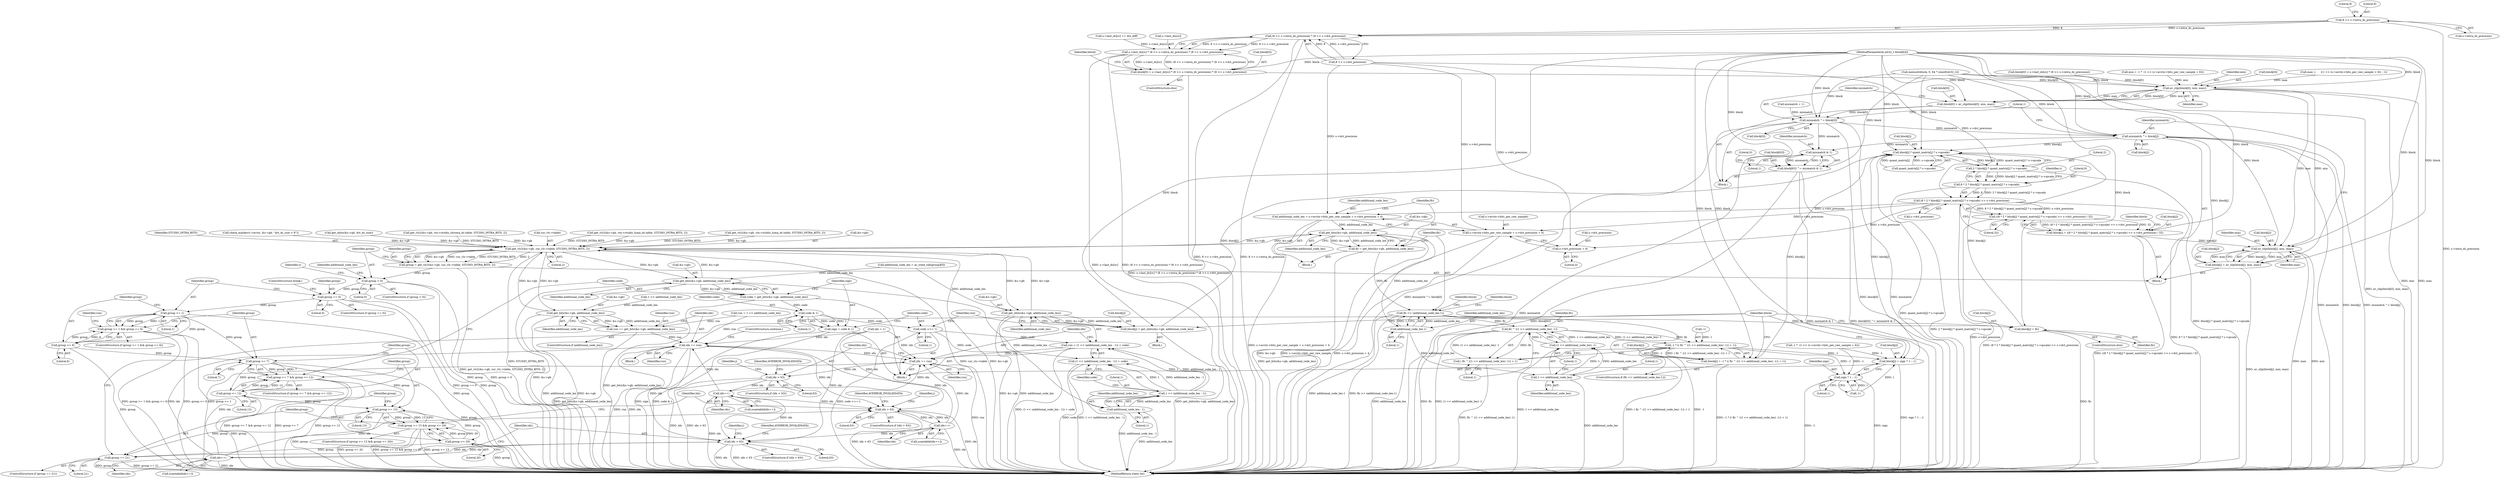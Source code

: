 digraph "0_FFmpeg_d227ed5d598340e719eff7156b1aa0a4469e9a6a@pointer" {
"1000359" [label="(Call,8 >> s->intra_dc_precision)"];
"1000358" [label="(Call,(8 >> s->intra_dc_precision) * (8 >> s->dct_precision))"];
"1000352" [label="(Call,s->last_dc[cc] * (8 >> s->intra_dc_precision) * (8 >> s->dct_precision))"];
"1000348" [label="(Call,block[0] = s->last_dc[cc] * (8 >> s->intra_dc_precision) * (8 >> s->dct_precision))"];
"1000373" [label="(Call,av_clip(block[0], min, max))"];
"1000369" [label="(Call,block[0] = av_clip(block[0], min, max))"];
"1000379" [label="(Call,mismatch ^= block[0])"];
"1000659" [label="(Call,mismatch ^= block[j])"];
"1000634" [label="(Call,block[j] * quant_matrix[j] * s->qscale)"];
"1000632" [label="(Call,2 * block[j] * quant_matrix[j] * s->qscale)"];
"1000630" [label="(Call,8 * 2 * block[j] * quant_matrix[j] * s->qscale)"];
"1000629" [label="(Call,(8 * 2 * block[j] * quant_matrix[j] * s->qscale) >> s->dct_precision)"];
"1000575" [label="(Call,additional_code_len = s->avctx->bits_per_raw_sample + s->dct_precision + 4)"];
"1000590" [label="(Call,get_bits(&s->gb, additional_code_len))"];
"1000389" [label="(Call,get_vlc2(&s->gb, cur_vlc->table, STUDIO_INTRA_BITS, 2))"];
"1000387" [label="(Call,group = get_vlc2(&s->gb, cur_vlc->table, STUDIO_INTRA_BITS, 2))"];
"1000400" [label="(Call,group < 0)"];
"1000432" [label="(Call,group == 0)"];
"1000440" [label="(Call,group >= 1)"];
"1000439" [label="(Call,group >= 1 && group <= 6)"];
"1000443" [label="(Call,group <= 6)"];
"1000469" [label="(Call,group >= 7)"];
"1000468" [label="(Call,group >= 7 && group <= 12)"];
"1000472" [label="(Call,group <= 12)"];
"1000528" [label="(Call,group >= 13)"];
"1000527" [label="(Call,group >= 13 && group <= 20)"];
"1000531" [label="(Call,group <= 20)"];
"1000559" [label="(Call,group == 21)"];
"1000456" [label="(Call,get_bits(&s->gb, additional_code_len))"];
"1000454" [label="(Call,run += get_bits(&s->gb, additional_code_len))"];
"1000462" [label="(Call,idx += run)"];
"1000501" [label="(Call,idx += run)"];
"1000505" [label="(Call,idx > 63)"];
"1000514" [label="(Call,idx++)"];
"1000536" [label="(Call,idx > 63)"];
"1000545" [label="(Call,idx++)"];
"1000564" [label="(Call,idx > 63)"];
"1000573" [label="(Call,idx++)"];
"1000478" [label="(Call,get_bits(&s->gb, additional_code_len))"];
"1000476" [label="(Call,code = get_bits(&s->gb, additional_code_len))"];
"1000486" [label="(Call,code & 1)"];
"1000484" [label="(Call,sign = code & 1)"];
"1000489" [label="(Call,code >>= 1)"];
"1000492" [label="(Call,run = (1 << (additional_code_len - 1)) + code)"];
"1000494" [label="(Call,(1 << (additional_code_len - 1)) + code)"];
"1000497" [label="(Call,additional_code_len - 1)"];
"1000495" [label="(Call,1 << (additional_code_len - 1))"];
"1000551" [label="(Call,get_xbits(&s->gb, additional_code_len))"];
"1000547" [label="(Call,block[j] = get_xbits(&s->gb, additional_code_len))"];
"1000588" [label="(Call,flc = get_bits(&s->gb, additional_code_len))"];
"1000597" [label="(Call,flc >> (additional_code_len-1))"];
"1000610" [label="(Call,flc ^ ((1 << additional_code_len) -1))"];
"1000606" [label="(Call,-1 * (( flc ^ ((1 << additional_code_len) -1)) + 1))"];
"1000516" [label="(Call,block[j] = sign ? 1 : -1)"];
"1000520" [label="(Call,sign ? 1 : -1)"];
"1000602" [label="(Call,block[j] = -1 * (( flc ^ ((1 << additional_code_len) -1)) + 1))"];
"1000609" [label="(Call,( flc ^ ((1 << additional_code_len) -1)) + 1)"];
"1000619" [label="(Call,block[j] = flc)"];
"1000599" [label="(Call,additional_code_len-1)"];
"1000613" [label="(Call,1 << additional_code_len)"];
"1000612" [label="(Call,(1 << additional_code_len) -1)"];
"1000577" [label="(Call,s->avctx->bits_per_raw_sample + s->dct_precision + 4)"];
"1000583" [label="(Call,s->dct_precision + 4)"];
"1000628" [label="(Call,((8 * 2 * block[j] * quant_matrix[j] * s->qscale) >> s->dct_precision) / 32)"];
"1000624" [label="(Call,block[j] = ((8 * 2 * block[j] * quant_matrix[j] * s->qscale) >> s->dct_precision) / 32)"];
"1000653" [label="(Call,av_clip(block[j], min, max))"];
"1000649" [label="(Call,block[j] = av_clip(block[j], min, max))"];
"1000668" [label="(Call,mismatch & 1)"];
"1000664" [label="(Call,block[63] ^= mismatch & 1)"];
"1000576" [label="(Identifier,additional_code_len)"];
"1000465" [label="(ControlStructure,continue;)"];
"1000400" [label="(Call,group < 0)"];
"1000629" [label="(Call,(8 * 2 * block[j] * quant_matrix[j] * s->qscale) >> s->dct_precision)"];
"1000438" [label="(ControlStructure,if (group >= 1 && group <= 6))"];
"1000385" [label="(Literal,1)"];
"1000660" [label="(Identifier,mismatch)"];
"1000388" [label="(Identifier,group)"];
"1000359" [label="(Call,8 >> s->intra_dc_precision)"];
"1000491" [label="(Literal,1)"];
"1000443" [label="(Call,group <= 6)"];
"1000668" [label="(Call,mismatch & 1)"];
"1000523" [label="(Call,-1)"];
"1000645" [label="(Call,s->dct_precision)"];
"1000651" [label="(Identifier,block)"];
"1000573" [label="(Call,idx++)"];
"1000507" [label="(Literal,63)"];
"1000597" [label="(Call,flc >> (additional_code_len-1))"];
"1000600" [label="(Identifier,additional_code_len)"];
"1000463" [label="(Identifier,idx)"];
"1000536" [label="(Call,idx > 63)"];
"1000623" [label="(Identifier,flc)"];
"1000492" [label="(Call,run = (1 << (additional_code_len - 1)) + code)"];
"1000406" [label="(Identifier,s)"];
"1000399" [label="(ControlStructure,if (group < 0))"];
"1000386" [label="(Block,)"];
"1000484" [label="(Call,sign = code & 1)"];
"1000552" [label="(Call,&s->gb)"];
"1000503" [label="(Identifier,run)"];
"1000630" [label="(Call,8 * 2 * block[j] * quant_matrix[j] * s->qscale)"];
"1000187" [label="(Call,mismatch = 1)"];
"1000604" [label="(Identifier,block)"];
"1000369" [label="(Call,block[0] = av_clip(block[0], min, max))"];
"1000442" [label="(Literal,1)"];
"1000547" [label="(Call,block[j] = get_xbits(&s->gb, additional_code_len))"];
"1000609" [label="(Call,( flc ^ ((1 << additional_code_len) -1)) + 1)"];
"1000615" [label="(Identifier,additional_code_len)"];
"1000364" [label="(Call,8 >> s->dct_precision)"];
"1000472" [label="(Call,group <= 12)"];
"1000498" [label="(Identifier,additional_code_len)"];
"1000548" [label="(Call,block[j])"];
"1000432" [label="(Call,group == 0)"];
"1000332" [label="(Call,block[0] = s->last_dc[cc] * (8 >> s->intra_dc_precision))"];
"1000473" [label="(Identifier,group)"];
"1000371" [label="(Identifier,block)"];
"1000497" [label="(Call,additional_code_len - 1)"];
"1000624" [label="(Call,block[j] = ((8 * 2 * block[j] * quant_matrix[j] * s->qscale) >> s->dct_precision) / 32)"];
"1000456" [label="(Call,get_bits(&s->gb, additional_code_len))"];
"1000297" [label="(Call,get_xbits(&s->gb, dct_dc_size))"];
"1000109" [label="(MethodParameterIn,int32_t block[64])"];
"1000434" [label="(Literal,0)"];
"1000612" [label="(Call,(1 << additional_code_len) -1)"];
"1000470" [label="(Identifier,group)"];
"1000664" [label="(Call,block[63] ^= mismatch & 1)"];
"1000506" [label="(Identifier,idx)"];
"1000486" [label="(Call,code & 1)"];
"1000628" [label="(Call,((8 * 2 * block[j] * quant_matrix[j] * s->qscale) >> s->dct_precision) / 32)"];
"1000560" [label="(Identifier,group)"];
"1000570" [label="(Identifier,j)"];
"1000361" [label="(Call,s->intra_dc_precision)"];
"1000520" [label="(Call,sign ? 1 : -1)"];
"1000596" [label="(ControlStructure,if (flc >> (additional_code_len-1)))"];
"1000526" [label="(ControlStructure,if (group >= 13 && group <= 20))"];
"1000496" [label="(Literal,1)"];
"1000649" [label="(Call,block[j] = av_clip(block[j], min, max))"];
"1000564" [label="(Call,idx > 63)"];
"1000669" [label="(Identifier,mismatch)"];
"1000517" [label="(Call,block[j])"];
"1000542" [label="(Identifier,j)"];
"1000568" [label="(Identifier,AVERROR_INVALIDDATA)"];
"1000565" [label="(Identifier,idx)"];
"1000632" [label="(Call,2 * block[j] * quant_matrix[j] * s->qscale)"];
"1000625" [label="(Call,block[j])"];
"1000381" [label="(Call,block[0])"];
"1000433" [label="(Identifier,group)"];
"1000159" [label="(Call,min = -1 *  (1 << (s->avctx->bits_per_raw_sample + 6)))"];
"1000439" [label="(Call,group >= 1 && group <= 6)"];
"1000537" [label="(Identifier,idx)"];
"1000595" [label="(Identifier,additional_code_len)"];
"1000505" [label="(Call,idx > 63)"];
"1000485" [label="(Identifier,sign)"];
"1000659" [label="(Call,mismatch ^= block[j])"];
"1000588" [label="(Call,flc = get_bits(&s->gb, additional_code_len))"];
"1000500" [label="(Identifier,code)"];
"1000577" [label="(Call,s->avctx->bits_per_raw_sample + s->dct_precision + 4)"];
"1000571" [label="(Call,scantable[idx++])"];
"1000672" [label="(Literal,0)"];
"1000387" [label="(Call,group = get_vlc2(&s->gb, cur_vlc->table, STUDIO_INTRA_BITS, 2))"];
"1000352" [label="(Call,s->last_dc[cc] * (8 >> s->intra_dc_precision) * (8 >> s->dct_precision))"];
"1000446" [label="(Block,)"];
"1000530" [label="(Literal,13)"];
"1000635" [label="(Call,block[j])"];
"1000412" [label="(Call,additional_code_len = ac_state_tab[group][0])"];
"1000511" [label="(Identifier,j)"];
"1000543" [label="(Call,scantable[idx++])"];
"1000561" [label="(Literal,21)"];
"1000448" [label="(Identifier,run)"];
"1000474" [label="(Literal,12)"];
"1000634" [label="(Call,block[j] * quant_matrix[j] * s->qscale)"];
"1000444" [label="(Identifier,group)"];
"1000540" [label="(Identifier,AVERROR_INVALIDDATA)"];
"1000379" [label="(Call,mismatch ^= block[0])"];
"1000493" [label="(Identifier,run)"];
"1000190" [label="(Call,memset(block, 0, 64 * sizeof(int32_t)))"];
"1000161" [label="(Call,-1 *  (1 << (s->avctx->bits_per_raw_sample + 6)))"];
"1000532" [label="(Identifier,group)"];
"1000452" [label="(ControlStructure,if (additional_code_len))"];
"1000440" [label="(Call,group >= 1)"];
"1000613" [label="(Call,1 << additional_code_len)"];
"1000254" [label="(Call,get_vlc2(&s->gb, ctx->studio_chroma_dc.table, STUDIO_INTRA_BITS, 2))"];
"1000455" [label="(Identifier,run)"];
"1000488" [label="(Literal,1)"];
"1000461" [label="(Identifier,additional_code_len)"];
"1000535" [label="(ControlStructure,if (idx > 63))"];
"1000476" [label="(Call,code = get_bits(&s->gb, additional_code_len))"];
"1000499" [label="(Literal,1)"];
"1000626" [label="(Identifier,block)"];
"1000558" [label="(ControlStructure,if (group == 21))"];
"1000583" [label="(Call,s->dct_precision + 4)"];
"1000380" [label="(Identifier,mismatch)"];
"1000638" [label="(Call,quant_matrix[j] * s->qscale)"];
"1000447" [label="(Call,run = 1 << additional_code_len)"];
"1000534" [label="(Block,)"];
"1000521" [label="(Identifier,sign)"];
"1000377" [label="(Identifier,min)"];
"1000441" [label="(Identifier,group)"];
"1000489" [label="(Call,code >>= 1)"];
"1000606" [label="(Call,-1 * (( flc ^ ((1 << additional_code_len) -1)) + 1))"];
"1000531" [label="(Call,group <= 20)"];
"1000475" [label="(Block,)"];
"1000126" [label="(Call,idx = 1)"];
"1000620" [label="(Call,block[j])"];
"1000587" [label="(Literal,4)"];
"1000374" [label="(Call,block[0])"];
"1000468" [label="(Call,group >= 7 && group <= 12)"];
"1000478" [label="(Call,get_bits(&s->gb, additional_code_len))"];
"1000431" [label="(ControlStructure,if (group == 0))"];
"1000614" [label="(Literal,1)"];
"1000658" [label="(Identifier,max)"];
"1000546" [label="(Identifier,idx)"];
"1000619" [label="(Call,block[j] = flc)"];
"1000650" [label="(Call,block[j])"];
"1000490" [label="(Identifier,code)"];
"1000516" [label="(Call,block[j] = sign ? 1 : -1)"];
"1000494" [label="(Call,(1 << (additional_code_len - 1)) + code)"];
"1000483" [label="(Identifier,additional_code_len)"];
"1000522" [label="(Literal,1)"];
"1000654" [label="(Call,block[j])"];
"1000502" [label="(Identifier,idx)"];
"1000607" [label="(Call,-1)"];
"1000349" [label="(Call,block[0])"];
"1000479" [label="(Call,&s->gb)"];
"1000538" [label="(Literal,63)"];
"1000661" [label="(Call,block[j])"];
"1000445" [label="(Literal,6)"];
"1000545" [label="(Call,idx++)"];
"1000365" [label="(Literal,8)"];
"1000633" [label="(Literal,2)"];
"1000574" [label="(Identifier,idx)"];
"1000401" [label="(Identifier,group)"];
"1000467" [label="(ControlStructure,if (group >= 7 && group <= 12))"];
"1000495" [label="(Call,1 << (additional_code_len - 1))"];
"1000617" [label="(Literal,1)"];
"1000665" [label="(Call,block[63])"];
"1000394" [label="(Call,cur_vlc->table)"];
"1000562" [label="(Block,)"];
"1000602" [label="(Call,block[j] = -1 * (( flc ^ ((1 << additional_code_len) -1)) + 1))"];
"1000471" [label="(Literal,7)"];
"1000449" [label="(Call,1 << additional_code_len)"];
"1000563" [label="(ControlStructure,if (idx > 63))"];
"1000591" [label="(Call,&s->gb)"];
"1000590" [label="(Call,get_bits(&s->gb, additional_code_len))"];
"1000512" [label="(Call,scantable[idx++])"];
"1000207" [label="(Call,get_vlc2(&s->gb, ctx->studio_luma_dc.table, STUDIO_INTRA_BITS, 2))"];
"1000347" [label="(ControlStructure,else)"];
"1000603" [label="(Call,block[j])"];
"1000529" [label="(Identifier,group)"];
"1000464" [label="(Identifier,run)"];
"1000610" [label="(Call,flc ^ ((1 << additional_code_len) -1))"];
"1000646" [label="(Identifier,s)"];
"1000378" [label="(Identifier,max)"];
"1000653" [label="(Call,av_clip(block[j], min, max))"];
"1000575" [label="(Call,additional_code_len = s->avctx->bits_per_raw_sample + s->dct_precision + 4)"];
"1000599" [label="(Call,additional_code_len-1)"];
"1000239" [label="(Call,get_vlc2(&s->gb, ctx->studio_luma_dc.table, STUDIO_INTRA_BITS, 2))"];
"1000477" [label="(Identifier,code)"];
"1000348" [label="(Call,block[0] = s->last_dc[cc] * (8 >> s->intra_dc_precision) * (8 >> s->dct_precision))"];
"1000321" [label="(Call,s->last_dc[cc] += dct_diff)"];
"1000598" [label="(Identifier,flc)"];
"1000589" [label="(Identifier,flc)"];
"1000670" [label="(Literal,1)"];
"1000584" [label="(Call,s->dct_precision)"];
"1000436" [label="(ControlStructure,break;)"];
"1000469" [label="(Call,group >= 7)"];
"1000454" [label="(Call,run += get_bits(&s->gb, additional_code_len))"];
"1000389" [label="(Call,get_vlc2(&s->gb, cur_vlc->table, STUDIO_INTRA_BITS, 2))"];
"1000509" [label="(Identifier,AVERROR_INVALIDDATA)"];
"1000390" [label="(Call,&s->gb)"];
"1000648" [label="(Literal,32)"];
"1000174" [label="(Call,max =      ((1 << (s->avctx->bits_per_raw_sample + 6)) - 1))"];
"1000514" [label="(Call,idx++)"];
"1000578" [label="(Call,s->avctx->bits_per_raw_sample)"];
"1000618" [label="(ControlStructure,else)"];
"1000397" [label="(Identifier,STUDIO_INTRA_BITS)"];
"1000457" [label="(Call,&s->gb)"];
"1000601" [label="(Literal,1)"];
"1000402" [label="(Literal,0)"];
"1000559" [label="(Call,group == 21)"];
"1000501" [label="(Call,idx += run)"];
"1000566" [label="(Literal,63)"];
"1000487" [label="(Identifier,code)"];
"1000621" [label="(Identifier,block)"];
"1000515" [label="(Identifier,idx)"];
"1000370" [label="(Call,block[0])"];
"1000611" [label="(Identifier,flc)"];
"1000413" [label="(Identifier,additional_code_len)"];
"1000528" [label="(Call,group >= 13)"];
"1000358" [label="(Call,(8 >> s->intra_dc_precision) * (8 >> s->dct_precision))"];
"1000111" [label="(Block,)"];
"1000616" [label="(Literal,1)"];
"1000373" [label="(Call,av_clip(block[0], min, max))"];
"1000551" [label="(Call,get_xbits(&s->gb, additional_code_len))"];
"1000556" [label="(Identifier,additional_code_len)"];
"1000631" [label="(Literal,8)"];
"1000504" [label="(ControlStructure,if (idx > 63))"];
"1000398" [label="(Literal,2)"];
"1000360" [label="(Literal,8)"];
"1000673" [label="(MethodReturn,static int)"];
"1000353" [label="(Call,s->last_dc[cc])"];
"1000462" [label="(Call,idx += run)"];
"1000657" [label="(Identifier,min)"];
"1000527" [label="(Call,group >= 13 && group <= 20)"];
"1000310" [label="(Call,check_marker(s->avctx, &s->gb, \"dct_dc_size > 8\"))"];
"1000533" [label="(Literal,20)"];
"1000359" -> "1000358"  [label="AST: "];
"1000359" -> "1000361"  [label="CFG: "];
"1000360" -> "1000359"  [label="AST: "];
"1000361" -> "1000359"  [label="AST: "];
"1000365" -> "1000359"  [label="CFG: "];
"1000359" -> "1000673"  [label="DDG: s->intra_dc_precision"];
"1000359" -> "1000358"  [label="DDG: 8"];
"1000359" -> "1000358"  [label="DDG: s->intra_dc_precision"];
"1000358" -> "1000352"  [label="AST: "];
"1000358" -> "1000364"  [label="CFG: "];
"1000364" -> "1000358"  [label="AST: "];
"1000352" -> "1000358"  [label="CFG: "];
"1000358" -> "1000673"  [label="DDG: 8 >> s->dct_precision"];
"1000358" -> "1000673"  [label="DDG: 8 >> s->intra_dc_precision"];
"1000358" -> "1000352"  [label="DDG: 8 >> s->intra_dc_precision"];
"1000358" -> "1000352"  [label="DDG: 8 >> s->dct_precision"];
"1000364" -> "1000358"  [label="DDG: 8"];
"1000364" -> "1000358"  [label="DDG: s->dct_precision"];
"1000352" -> "1000348"  [label="AST: "];
"1000353" -> "1000352"  [label="AST: "];
"1000348" -> "1000352"  [label="CFG: "];
"1000352" -> "1000673"  [label="DDG: s->last_dc[cc]"];
"1000352" -> "1000673"  [label="DDG: (8 >> s->intra_dc_precision) * (8 >> s->dct_precision)"];
"1000352" -> "1000348"  [label="DDG: s->last_dc[cc]"];
"1000352" -> "1000348"  [label="DDG: (8 >> s->intra_dc_precision) * (8 >> s->dct_precision)"];
"1000321" -> "1000352"  [label="DDG: s->last_dc[cc]"];
"1000348" -> "1000347"  [label="AST: "];
"1000349" -> "1000348"  [label="AST: "];
"1000371" -> "1000348"  [label="CFG: "];
"1000348" -> "1000673"  [label="DDG: s->last_dc[cc] * (8 >> s->intra_dc_precision) * (8 >> s->dct_precision)"];
"1000109" -> "1000348"  [label="DDG: block"];
"1000348" -> "1000373"  [label="DDG: block[0]"];
"1000373" -> "1000369"  [label="AST: "];
"1000373" -> "1000378"  [label="CFG: "];
"1000374" -> "1000373"  [label="AST: "];
"1000377" -> "1000373"  [label="AST: "];
"1000378" -> "1000373"  [label="AST: "];
"1000369" -> "1000373"  [label="CFG: "];
"1000373" -> "1000673"  [label="DDG: min"];
"1000373" -> "1000673"  [label="DDG: max"];
"1000373" -> "1000369"  [label="DDG: block[0]"];
"1000373" -> "1000369"  [label="DDG: min"];
"1000373" -> "1000369"  [label="DDG: max"];
"1000332" -> "1000373"  [label="DDG: block[0]"];
"1000190" -> "1000373"  [label="DDG: block"];
"1000109" -> "1000373"  [label="DDG: block"];
"1000159" -> "1000373"  [label="DDG: min"];
"1000174" -> "1000373"  [label="DDG: max"];
"1000373" -> "1000653"  [label="DDG: min"];
"1000373" -> "1000653"  [label="DDG: max"];
"1000369" -> "1000111"  [label="AST: "];
"1000370" -> "1000369"  [label="AST: "];
"1000380" -> "1000369"  [label="CFG: "];
"1000369" -> "1000673"  [label="DDG: av_clip(block[0], min, max)"];
"1000109" -> "1000369"  [label="DDG: block"];
"1000369" -> "1000379"  [label="DDG: block[0]"];
"1000379" -> "1000111"  [label="AST: "];
"1000379" -> "1000381"  [label="CFG: "];
"1000380" -> "1000379"  [label="AST: "];
"1000381" -> "1000379"  [label="AST: "];
"1000385" -> "1000379"  [label="CFG: "];
"1000379" -> "1000673"  [label="DDG: mismatch"];
"1000379" -> "1000673"  [label="DDG: mismatch ^= block[0]"];
"1000379" -> "1000673"  [label="DDG: block[0]"];
"1000187" -> "1000379"  [label="DDG: mismatch"];
"1000190" -> "1000379"  [label="DDG: block"];
"1000109" -> "1000379"  [label="DDG: block"];
"1000379" -> "1000659"  [label="DDG: mismatch"];
"1000379" -> "1000668"  [label="DDG: mismatch"];
"1000659" -> "1000386"  [label="AST: "];
"1000659" -> "1000661"  [label="CFG: "];
"1000660" -> "1000659"  [label="AST: "];
"1000661" -> "1000659"  [label="AST: "];
"1000385" -> "1000659"  [label="CFG: "];
"1000659" -> "1000673"  [label="DDG: mismatch"];
"1000659" -> "1000673"  [label="DDG: block[j]"];
"1000659" -> "1000673"  [label="DDG: mismatch ^= block[j]"];
"1000659" -> "1000634"  [label="DDG: block[j]"];
"1000649" -> "1000659"  [label="DDG: block[j]"];
"1000190" -> "1000659"  [label="DDG: block"];
"1000109" -> "1000659"  [label="DDG: block"];
"1000659" -> "1000668"  [label="DDG: mismatch"];
"1000634" -> "1000632"  [label="AST: "];
"1000634" -> "1000638"  [label="CFG: "];
"1000635" -> "1000634"  [label="AST: "];
"1000638" -> "1000634"  [label="AST: "];
"1000632" -> "1000634"  [label="CFG: "];
"1000634" -> "1000673"  [label="DDG: quant_matrix[j] * s->qscale"];
"1000634" -> "1000632"  [label="DDG: block[j]"];
"1000634" -> "1000632"  [label="DDG: quant_matrix[j] * s->qscale"];
"1000547" -> "1000634"  [label="DDG: block[j]"];
"1000190" -> "1000634"  [label="DDG: block"];
"1000602" -> "1000634"  [label="DDG: block[j]"];
"1000516" -> "1000634"  [label="DDG: block[j]"];
"1000619" -> "1000634"  [label="DDG: block[j]"];
"1000109" -> "1000634"  [label="DDG: block"];
"1000638" -> "1000634"  [label="DDG: quant_matrix[j]"];
"1000638" -> "1000634"  [label="DDG: s->qscale"];
"1000632" -> "1000630"  [label="AST: "];
"1000633" -> "1000632"  [label="AST: "];
"1000630" -> "1000632"  [label="CFG: "];
"1000632" -> "1000673"  [label="DDG: block[j] * quant_matrix[j] * s->qscale"];
"1000632" -> "1000630"  [label="DDG: 2"];
"1000632" -> "1000630"  [label="DDG: block[j] * quant_matrix[j] * s->qscale"];
"1000630" -> "1000629"  [label="AST: "];
"1000631" -> "1000630"  [label="AST: "];
"1000646" -> "1000630"  [label="CFG: "];
"1000630" -> "1000673"  [label="DDG: 2 * block[j] * quant_matrix[j] * s->qscale"];
"1000630" -> "1000629"  [label="DDG: 8"];
"1000630" -> "1000629"  [label="DDG: 2 * block[j] * quant_matrix[j] * s->qscale"];
"1000629" -> "1000628"  [label="AST: "];
"1000629" -> "1000645"  [label="CFG: "];
"1000645" -> "1000629"  [label="AST: "];
"1000648" -> "1000629"  [label="CFG: "];
"1000629" -> "1000673"  [label="DDG: 8 * 2 * block[j] * quant_matrix[j] * s->qscale"];
"1000629" -> "1000673"  [label="DDG: s->dct_precision"];
"1000629" -> "1000575"  [label="DDG: s->dct_precision"];
"1000629" -> "1000577"  [label="DDG: s->dct_precision"];
"1000629" -> "1000583"  [label="DDG: s->dct_precision"];
"1000629" -> "1000628"  [label="DDG: 8 * 2 * block[j] * quant_matrix[j] * s->qscale"];
"1000629" -> "1000628"  [label="DDG: s->dct_precision"];
"1000364" -> "1000629"  [label="DDG: s->dct_precision"];
"1000575" -> "1000562"  [label="AST: "];
"1000575" -> "1000577"  [label="CFG: "];
"1000576" -> "1000575"  [label="AST: "];
"1000577" -> "1000575"  [label="AST: "];
"1000589" -> "1000575"  [label="CFG: "];
"1000575" -> "1000673"  [label="DDG: s->avctx->bits_per_raw_sample + s->dct_precision + 4"];
"1000364" -> "1000575"  [label="DDG: s->dct_precision"];
"1000575" -> "1000590"  [label="DDG: additional_code_len"];
"1000590" -> "1000588"  [label="AST: "];
"1000590" -> "1000595"  [label="CFG: "];
"1000591" -> "1000590"  [label="AST: "];
"1000595" -> "1000590"  [label="AST: "];
"1000588" -> "1000590"  [label="CFG: "];
"1000590" -> "1000673"  [label="DDG: &s->gb"];
"1000590" -> "1000389"  [label="DDG: &s->gb"];
"1000590" -> "1000588"  [label="DDG: &s->gb"];
"1000590" -> "1000588"  [label="DDG: additional_code_len"];
"1000389" -> "1000590"  [label="DDG: &s->gb"];
"1000590" -> "1000599"  [label="DDG: additional_code_len"];
"1000389" -> "1000387"  [label="AST: "];
"1000389" -> "1000398"  [label="CFG: "];
"1000390" -> "1000389"  [label="AST: "];
"1000394" -> "1000389"  [label="AST: "];
"1000397" -> "1000389"  [label="AST: "];
"1000398" -> "1000389"  [label="AST: "];
"1000387" -> "1000389"  [label="CFG: "];
"1000389" -> "1000673"  [label="DDG: STUDIO_INTRA_BITS"];
"1000389" -> "1000673"  [label="DDG: cur_vlc->table"];
"1000389" -> "1000673"  [label="DDG: &s->gb"];
"1000389" -> "1000387"  [label="DDG: &s->gb"];
"1000389" -> "1000387"  [label="DDG: cur_vlc->table"];
"1000389" -> "1000387"  [label="DDG: STUDIO_INTRA_BITS"];
"1000389" -> "1000387"  [label="DDG: 2"];
"1000297" -> "1000389"  [label="DDG: &s->gb"];
"1000456" -> "1000389"  [label="DDG: &s->gb"];
"1000254" -> "1000389"  [label="DDG: &s->gb"];
"1000254" -> "1000389"  [label="DDG: STUDIO_INTRA_BITS"];
"1000239" -> "1000389"  [label="DDG: &s->gb"];
"1000239" -> "1000389"  [label="DDG: STUDIO_INTRA_BITS"];
"1000478" -> "1000389"  [label="DDG: &s->gb"];
"1000207" -> "1000389"  [label="DDG: &s->gb"];
"1000207" -> "1000389"  [label="DDG: STUDIO_INTRA_BITS"];
"1000310" -> "1000389"  [label="DDG: &s->gb"];
"1000551" -> "1000389"  [label="DDG: &s->gb"];
"1000389" -> "1000456"  [label="DDG: &s->gb"];
"1000389" -> "1000478"  [label="DDG: &s->gb"];
"1000389" -> "1000551"  [label="DDG: &s->gb"];
"1000387" -> "1000386"  [label="AST: "];
"1000388" -> "1000387"  [label="AST: "];
"1000401" -> "1000387"  [label="CFG: "];
"1000387" -> "1000673"  [label="DDG: get_vlc2(&s->gb, cur_vlc->table, STUDIO_INTRA_BITS, 2)"];
"1000387" -> "1000400"  [label="DDG: group"];
"1000400" -> "1000399"  [label="AST: "];
"1000400" -> "1000402"  [label="CFG: "];
"1000401" -> "1000400"  [label="AST: "];
"1000402" -> "1000400"  [label="AST: "];
"1000406" -> "1000400"  [label="CFG: "];
"1000413" -> "1000400"  [label="CFG: "];
"1000400" -> "1000673"  [label="DDG: group"];
"1000400" -> "1000673"  [label="DDG: group < 0"];
"1000400" -> "1000432"  [label="DDG: group"];
"1000432" -> "1000431"  [label="AST: "];
"1000432" -> "1000434"  [label="CFG: "];
"1000433" -> "1000432"  [label="AST: "];
"1000434" -> "1000432"  [label="AST: "];
"1000436" -> "1000432"  [label="CFG: "];
"1000441" -> "1000432"  [label="CFG: "];
"1000432" -> "1000673"  [label="DDG: group == 0"];
"1000432" -> "1000673"  [label="DDG: group"];
"1000432" -> "1000440"  [label="DDG: group"];
"1000440" -> "1000439"  [label="AST: "];
"1000440" -> "1000442"  [label="CFG: "];
"1000441" -> "1000440"  [label="AST: "];
"1000442" -> "1000440"  [label="AST: "];
"1000444" -> "1000440"  [label="CFG: "];
"1000439" -> "1000440"  [label="CFG: "];
"1000440" -> "1000673"  [label="DDG: group"];
"1000440" -> "1000439"  [label="DDG: group"];
"1000440" -> "1000439"  [label="DDG: 1"];
"1000440" -> "1000443"  [label="DDG: group"];
"1000440" -> "1000469"  [label="DDG: group"];
"1000439" -> "1000438"  [label="AST: "];
"1000439" -> "1000443"  [label="CFG: "];
"1000443" -> "1000439"  [label="AST: "];
"1000448" -> "1000439"  [label="CFG: "];
"1000470" -> "1000439"  [label="CFG: "];
"1000439" -> "1000673"  [label="DDG: group <= 6"];
"1000439" -> "1000673"  [label="DDG: group >= 1"];
"1000439" -> "1000673"  [label="DDG: group >= 1 && group <= 6"];
"1000443" -> "1000439"  [label="DDG: group"];
"1000443" -> "1000439"  [label="DDG: 6"];
"1000443" -> "1000445"  [label="CFG: "];
"1000444" -> "1000443"  [label="AST: "];
"1000445" -> "1000443"  [label="AST: "];
"1000443" -> "1000673"  [label="DDG: group"];
"1000443" -> "1000469"  [label="DDG: group"];
"1000469" -> "1000468"  [label="AST: "];
"1000469" -> "1000471"  [label="CFG: "];
"1000470" -> "1000469"  [label="AST: "];
"1000471" -> "1000469"  [label="AST: "];
"1000473" -> "1000469"  [label="CFG: "];
"1000468" -> "1000469"  [label="CFG: "];
"1000469" -> "1000673"  [label="DDG: group"];
"1000469" -> "1000468"  [label="DDG: group"];
"1000469" -> "1000468"  [label="DDG: 7"];
"1000469" -> "1000472"  [label="DDG: group"];
"1000469" -> "1000528"  [label="DDG: group"];
"1000468" -> "1000467"  [label="AST: "];
"1000468" -> "1000472"  [label="CFG: "];
"1000472" -> "1000468"  [label="AST: "];
"1000477" -> "1000468"  [label="CFG: "];
"1000529" -> "1000468"  [label="CFG: "];
"1000468" -> "1000673"  [label="DDG: group <= 12"];
"1000468" -> "1000673"  [label="DDG: group >= 7 && group <= 12"];
"1000468" -> "1000673"  [label="DDG: group >= 7"];
"1000472" -> "1000468"  [label="DDG: group"];
"1000472" -> "1000468"  [label="DDG: 12"];
"1000472" -> "1000474"  [label="CFG: "];
"1000473" -> "1000472"  [label="AST: "];
"1000474" -> "1000472"  [label="AST: "];
"1000472" -> "1000673"  [label="DDG: group"];
"1000472" -> "1000528"  [label="DDG: group"];
"1000528" -> "1000527"  [label="AST: "];
"1000528" -> "1000530"  [label="CFG: "];
"1000529" -> "1000528"  [label="AST: "];
"1000530" -> "1000528"  [label="AST: "];
"1000532" -> "1000528"  [label="CFG: "];
"1000527" -> "1000528"  [label="CFG: "];
"1000528" -> "1000673"  [label="DDG: group"];
"1000528" -> "1000527"  [label="DDG: group"];
"1000528" -> "1000527"  [label="DDG: 13"];
"1000528" -> "1000531"  [label="DDG: group"];
"1000528" -> "1000559"  [label="DDG: group"];
"1000527" -> "1000526"  [label="AST: "];
"1000527" -> "1000531"  [label="CFG: "];
"1000531" -> "1000527"  [label="AST: "];
"1000537" -> "1000527"  [label="CFG: "];
"1000560" -> "1000527"  [label="CFG: "];
"1000527" -> "1000673"  [label="DDG: group >= 13"];
"1000527" -> "1000673"  [label="DDG: group <= 20"];
"1000527" -> "1000673"  [label="DDG: group >= 13 && group <= 20"];
"1000531" -> "1000527"  [label="DDG: group"];
"1000531" -> "1000527"  [label="DDG: 20"];
"1000531" -> "1000533"  [label="CFG: "];
"1000532" -> "1000531"  [label="AST: "];
"1000533" -> "1000531"  [label="AST: "];
"1000531" -> "1000673"  [label="DDG: group"];
"1000531" -> "1000559"  [label="DDG: group"];
"1000559" -> "1000558"  [label="AST: "];
"1000559" -> "1000561"  [label="CFG: "];
"1000560" -> "1000559"  [label="AST: "];
"1000561" -> "1000559"  [label="AST: "];
"1000565" -> "1000559"  [label="CFG: "];
"1000626" -> "1000559"  [label="CFG: "];
"1000559" -> "1000673"  [label="DDG: group"];
"1000559" -> "1000673"  [label="DDG: group == 21"];
"1000456" -> "1000454"  [label="AST: "];
"1000456" -> "1000461"  [label="CFG: "];
"1000457" -> "1000456"  [label="AST: "];
"1000461" -> "1000456"  [label="AST: "];
"1000454" -> "1000456"  [label="CFG: "];
"1000456" -> "1000673"  [label="DDG: additional_code_len"];
"1000456" -> "1000673"  [label="DDG: &s->gb"];
"1000456" -> "1000454"  [label="DDG: &s->gb"];
"1000456" -> "1000454"  [label="DDG: additional_code_len"];
"1000449" -> "1000456"  [label="DDG: additional_code_len"];
"1000454" -> "1000452"  [label="AST: "];
"1000455" -> "1000454"  [label="AST: "];
"1000463" -> "1000454"  [label="CFG: "];
"1000454" -> "1000673"  [label="DDG: get_bits(&s->gb, additional_code_len)"];
"1000447" -> "1000454"  [label="DDG: run"];
"1000454" -> "1000462"  [label="DDG: run"];
"1000462" -> "1000446"  [label="AST: "];
"1000462" -> "1000464"  [label="CFG: "];
"1000463" -> "1000462"  [label="AST: "];
"1000464" -> "1000462"  [label="AST: "];
"1000465" -> "1000462"  [label="CFG: "];
"1000462" -> "1000673"  [label="DDG: idx"];
"1000462" -> "1000673"  [label="DDG: run"];
"1000447" -> "1000462"  [label="DDG: run"];
"1000514" -> "1000462"  [label="DDG: idx"];
"1000573" -> "1000462"  [label="DDG: idx"];
"1000126" -> "1000462"  [label="DDG: idx"];
"1000545" -> "1000462"  [label="DDG: idx"];
"1000462" -> "1000501"  [label="DDG: idx"];
"1000462" -> "1000536"  [label="DDG: idx"];
"1000462" -> "1000564"  [label="DDG: idx"];
"1000501" -> "1000475"  [label="AST: "];
"1000501" -> "1000503"  [label="CFG: "];
"1000502" -> "1000501"  [label="AST: "];
"1000503" -> "1000501"  [label="AST: "];
"1000506" -> "1000501"  [label="CFG: "];
"1000501" -> "1000673"  [label="DDG: run"];
"1000492" -> "1000501"  [label="DDG: run"];
"1000514" -> "1000501"  [label="DDG: idx"];
"1000573" -> "1000501"  [label="DDG: idx"];
"1000126" -> "1000501"  [label="DDG: idx"];
"1000545" -> "1000501"  [label="DDG: idx"];
"1000501" -> "1000505"  [label="DDG: idx"];
"1000505" -> "1000504"  [label="AST: "];
"1000505" -> "1000507"  [label="CFG: "];
"1000506" -> "1000505"  [label="AST: "];
"1000507" -> "1000505"  [label="AST: "];
"1000509" -> "1000505"  [label="CFG: "];
"1000511" -> "1000505"  [label="CFG: "];
"1000505" -> "1000673"  [label="DDG: idx"];
"1000505" -> "1000673"  [label="DDG: idx > 63"];
"1000505" -> "1000514"  [label="DDG: idx"];
"1000514" -> "1000512"  [label="AST: "];
"1000514" -> "1000515"  [label="CFG: "];
"1000515" -> "1000514"  [label="AST: "];
"1000512" -> "1000514"  [label="CFG: "];
"1000514" -> "1000673"  [label="DDG: idx"];
"1000514" -> "1000536"  [label="DDG: idx"];
"1000514" -> "1000564"  [label="DDG: idx"];
"1000536" -> "1000535"  [label="AST: "];
"1000536" -> "1000538"  [label="CFG: "];
"1000537" -> "1000536"  [label="AST: "];
"1000538" -> "1000536"  [label="AST: "];
"1000540" -> "1000536"  [label="CFG: "];
"1000542" -> "1000536"  [label="CFG: "];
"1000536" -> "1000673"  [label="DDG: idx > 63"];
"1000536" -> "1000673"  [label="DDG: idx"];
"1000573" -> "1000536"  [label="DDG: idx"];
"1000126" -> "1000536"  [label="DDG: idx"];
"1000545" -> "1000536"  [label="DDG: idx"];
"1000536" -> "1000545"  [label="DDG: idx"];
"1000545" -> "1000543"  [label="AST: "];
"1000545" -> "1000546"  [label="CFG: "];
"1000546" -> "1000545"  [label="AST: "];
"1000543" -> "1000545"  [label="CFG: "];
"1000545" -> "1000673"  [label="DDG: idx"];
"1000545" -> "1000564"  [label="DDG: idx"];
"1000564" -> "1000563"  [label="AST: "];
"1000564" -> "1000566"  [label="CFG: "];
"1000565" -> "1000564"  [label="AST: "];
"1000566" -> "1000564"  [label="AST: "];
"1000568" -> "1000564"  [label="CFG: "];
"1000570" -> "1000564"  [label="CFG: "];
"1000564" -> "1000673"  [label="DDG: idx"];
"1000564" -> "1000673"  [label="DDG: idx > 63"];
"1000573" -> "1000564"  [label="DDG: idx"];
"1000126" -> "1000564"  [label="DDG: idx"];
"1000564" -> "1000573"  [label="DDG: idx"];
"1000573" -> "1000571"  [label="AST: "];
"1000573" -> "1000574"  [label="CFG: "];
"1000574" -> "1000573"  [label="AST: "];
"1000571" -> "1000573"  [label="CFG: "];
"1000573" -> "1000673"  [label="DDG: idx"];
"1000478" -> "1000476"  [label="AST: "];
"1000478" -> "1000483"  [label="CFG: "];
"1000479" -> "1000478"  [label="AST: "];
"1000483" -> "1000478"  [label="AST: "];
"1000476" -> "1000478"  [label="CFG: "];
"1000478" -> "1000673"  [label="DDG: &s->gb"];
"1000478" -> "1000476"  [label="DDG: &s->gb"];
"1000478" -> "1000476"  [label="DDG: additional_code_len"];
"1000412" -> "1000478"  [label="DDG: additional_code_len"];
"1000478" -> "1000497"  [label="DDG: additional_code_len"];
"1000476" -> "1000475"  [label="AST: "];
"1000477" -> "1000476"  [label="AST: "];
"1000485" -> "1000476"  [label="CFG: "];
"1000476" -> "1000673"  [label="DDG: get_bits(&s->gb, additional_code_len)"];
"1000476" -> "1000486"  [label="DDG: code"];
"1000486" -> "1000484"  [label="AST: "];
"1000486" -> "1000488"  [label="CFG: "];
"1000487" -> "1000486"  [label="AST: "];
"1000488" -> "1000486"  [label="AST: "];
"1000484" -> "1000486"  [label="CFG: "];
"1000486" -> "1000484"  [label="DDG: code"];
"1000486" -> "1000484"  [label="DDG: 1"];
"1000486" -> "1000489"  [label="DDG: code"];
"1000484" -> "1000475"  [label="AST: "];
"1000485" -> "1000484"  [label="AST: "];
"1000490" -> "1000484"  [label="CFG: "];
"1000484" -> "1000673"  [label="DDG: code & 1"];
"1000484" -> "1000673"  [label="DDG: sign"];
"1000489" -> "1000475"  [label="AST: "];
"1000489" -> "1000491"  [label="CFG: "];
"1000490" -> "1000489"  [label="AST: "];
"1000491" -> "1000489"  [label="AST: "];
"1000493" -> "1000489"  [label="CFG: "];
"1000489" -> "1000673"  [label="DDG: code >>= 1"];
"1000489" -> "1000492"  [label="DDG: code"];
"1000489" -> "1000494"  [label="DDG: code"];
"1000492" -> "1000475"  [label="AST: "];
"1000492" -> "1000494"  [label="CFG: "];
"1000493" -> "1000492"  [label="AST: "];
"1000494" -> "1000492"  [label="AST: "];
"1000502" -> "1000492"  [label="CFG: "];
"1000492" -> "1000673"  [label="DDG: (1 << (additional_code_len - 1)) + code"];
"1000495" -> "1000492"  [label="DDG: 1"];
"1000495" -> "1000492"  [label="DDG: additional_code_len - 1"];
"1000494" -> "1000500"  [label="CFG: "];
"1000495" -> "1000494"  [label="AST: "];
"1000500" -> "1000494"  [label="AST: "];
"1000494" -> "1000673"  [label="DDG: 1 << (additional_code_len - 1)"];
"1000494" -> "1000673"  [label="DDG: code"];
"1000495" -> "1000494"  [label="DDG: 1"];
"1000495" -> "1000494"  [label="DDG: additional_code_len - 1"];
"1000497" -> "1000495"  [label="AST: "];
"1000497" -> "1000499"  [label="CFG: "];
"1000498" -> "1000497"  [label="AST: "];
"1000499" -> "1000497"  [label="AST: "];
"1000495" -> "1000497"  [label="CFG: "];
"1000497" -> "1000673"  [label="DDG: additional_code_len"];
"1000497" -> "1000495"  [label="DDG: additional_code_len"];
"1000497" -> "1000495"  [label="DDG: 1"];
"1000496" -> "1000495"  [label="AST: "];
"1000500" -> "1000495"  [label="CFG: "];
"1000495" -> "1000673"  [label="DDG: additional_code_len - 1"];
"1000551" -> "1000547"  [label="AST: "];
"1000551" -> "1000556"  [label="CFG: "];
"1000552" -> "1000551"  [label="AST: "];
"1000556" -> "1000551"  [label="AST: "];
"1000547" -> "1000551"  [label="CFG: "];
"1000551" -> "1000673"  [label="DDG: additional_code_len"];
"1000551" -> "1000673"  [label="DDG: &s->gb"];
"1000551" -> "1000547"  [label="DDG: &s->gb"];
"1000551" -> "1000547"  [label="DDG: additional_code_len"];
"1000412" -> "1000551"  [label="DDG: additional_code_len"];
"1000547" -> "1000534"  [label="AST: "];
"1000548" -> "1000547"  [label="AST: "];
"1000626" -> "1000547"  [label="CFG: "];
"1000547" -> "1000673"  [label="DDG: get_xbits(&s->gb, additional_code_len)"];
"1000109" -> "1000547"  [label="DDG: block"];
"1000588" -> "1000562"  [label="AST: "];
"1000589" -> "1000588"  [label="AST: "];
"1000598" -> "1000588"  [label="CFG: "];
"1000588" -> "1000673"  [label="DDG: get_bits(&s->gb, additional_code_len)"];
"1000588" -> "1000597"  [label="DDG: flc"];
"1000597" -> "1000596"  [label="AST: "];
"1000597" -> "1000599"  [label="CFG: "];
"1000598" -> "1000597"  [label="AST: "];
"1000599" -> "1000597"  [label="AST: "];
"1000604" -> "1000597"  [label="CFG: "];
"1000621" -> "1000597"  [label="CFG: "];
"1000597" -> "1000673"  [label="DDG: additional_code_len-1"];
"1000597" -> "1000673"  [label="DDG: flc >> (additional_code_len-1)"];
"1000599" -> "1000597"  [label="DDG: additional_code_len"];
"1000599" -> "1000597"  [label="DDG: 1"];
"1000597" -> "1000610"  [label="DDG: flc"];
"1000597" -> "1000619"  [label="DDG: flc"];
"1000610" -> "1000609"  [label="AST: "];
"1000610" -> "1000612"  [label="CFG: "];
"1000611" -> "1000610"  [label="AST: "];
"1000612" -> "1000610"  [label="AST: "];
"1000617" -> "1000610"  [label="CFG: "];
"1000610" -> "1000673"  [label="DDG: flc"];
"1000610" -> "1000673"  [label="DDG: (1 << additional_code_len) -1"];
"1000610" -> "1000606"  [label="DDG: flc"];
"1000610" -> "1000606"  [label="DDG: (1 << additional_code_len) -1"];
"1000610" -> "1000609"  [label="DDG: flc"];
"1000610" -> "1000609"  [label="DDG: (1 << additional_code_len) -1"];
"1000612" -> "1000610"  [label="DDG: 1 << additional_code_len"];
"1000612" -> "1000610"  [label="DDG: 1"];
"1000606" -> "1000602"  [label="AST: "];
"1000606" -> "1000609"  [label="CFG: "];
"1000607" -> "1000606"  [label="AST: "];
"1000609" -> "1000606"  [label="AST: "];
"1000602" -> "1000606"  [label="CFG: "];
"1000606" -> "1000673"  [label="DDG: -1"];
"1000606" -> "1000673"  [label="DDG: ( flc ^ ((1 << additional_code_len) -1)) + 1"];
"1000606" -> "1000516"  [label="DDG: -1"];
"1000606" -> "1000520"  [label="DDG: -1"];
"1000606" -> "1000602"  [label="DDG: -1"];
"1000606" -> "1000602"  [label="DDG: ( flc ^ ((1 << additional_code_len) -1)) + 1"];
"1000607" -> "1000606"  [label="DDG: 1"];
"1000516" -> "1000475"  [label="AST: "];
"1000516" -> "1000520"  [label="CFG: "];
"1000517" -> "1000516"  [label="AST: "];
"1000520" -> "1000516"  [label="AST: "];
"1000626" -> "1000516"  [label="CFG: "];
"1000516" -> "1000673"  [label="DDG: sign ? 1 : -1"];
"1000161" -> "1000516"  [label="DDG: -1"];
"1000523" -> "1000516"  [label="DDG: 1"];
"1000109" -> "1000516"  [label="DDG: block"];
"1000520" -> "1000522"  [label="CFG: "];
"1000520" -> "1000523"  [label="CFG: "];
"1000521" -> "1000520"  [label="AST: "];
"1000522" -> "1000520"  [label="AST: "];
"1000523" -> "1000520"  [label="AST: "];
"1000520" -> "1000673"  [label="DDG: sign"];
"1000520" -> "1000673"  [label="DDG: -1"];
"1000161" -> "1000520"  [label="DDG: -1"];
"1000523" -> "1000520"  [label="DDG: 1"];
"1000602" -> "1000596"  [label="AST: "];
"1000603" -> "1000602"  [label="AST: "];
"1000626" -> "1000602"  [label="CFG: "];
"1000602" -> "1000673"  [label="DDG: -1 * (( flc ^ ((1 << additional_code_len) -1)) + 1)"];
"1000109" -> "1000602"  [label="DDG: block"];
"1000609" -> "1000617"  [label="CFG: "];
"1000617" -> "1000609"  [label="AST: "];
"1000609" -> "1000673"  [label="DDG: flc ^ ((1 << additional_code_len) -1)"];
"1000619" -> "1000618"  [label="AST: "];
"1000619" -> "1000623"  [label="CFG: "];
"1000620" -> "1000619"  [label="AST: "];
"1000623" -> "1000619"  [label="AST: "];
"1000626" -> "1000619"  [label="CFG: "];
"1000619" -> "1000673"  [label="DDG: flc"];
"1000109" -> "1000619"  [label="DDG: block"];
"1000599" -> "1000601"  [label="CFG: "];
"1000600" -> "1000599"  [label="AST: "];
"1000601" -> "1000599"  [label="AST: "];
"1000599" -> "1000673"  [label="DDG: additional_code_len"];
"1000599" -> "1000613"  [label="DDG: additional_code_len"];
"1000613" -> "1000612"  [label="AST: "];
"1000613" -> "1000615"  [label="CFG: "];
"1000614" -> "1000613"  [label="AST: "];
"1000615" -> "1000613"  [label="AST: "];
"1000616" -> "1000613"  [label="CFG: "];
"1000613" -> "1000673"  [label="DDG: additional_code_len"];
"1000613" -> "1000612"  [label="DDG: 1"];
"1000613" -> "1000612"  [label="DDG: additional_code_len"];
"1000612" -> "1000616"  [label="CFG: "];
"1000616" -> "1000612"  [label="AST: "];
"1000612" -> "1000673"  [label="DDG: 1 << additional_code_len"];
"1000577" -> "1000583"  [label="CFG: "];
"1000578" -> "1000577"  [label="AST: "];
"1000583" -> "1000577"  [label="AST: "];
"1000577" -> "1000673"  [label="DDG: s->dct_precision + 4"];
"1000577" -> "1000673"  [label="DDG: s->avctx->bits_per_raw_sample"];
"1000364" -> "1000577"  [label="DDG: s->dct_precision"];
"1000583" -> "1000587"  [label="CFG: "];
"1000584" -> "1000583"  [label="AST: "];
"1000587" -> "1000583"  [label="AST: "];
"1000364" -> "1000583"  [label="DDG: s->dct_precision"];
"1000628" -> "1000624"  [label="AST: "];
"1000628" -> "1000648"  [label="CFG: "];
"1000648" -> "1000628"  [label="AST: "];
"1000624" -> "1000628"  [label="CFG: "];
"1000628" -> "1000673"  [label="DDG: (8 * 2 * block[j] * quant_matrix[j] * s->qscale) >> s->dct_precision"];
"1000628" -> "1000624"  [label="DDG: (8 * 2 * block[j] * quant_matrix[j] * s->qscale) >> s->dct_precision"];
"1000628" -> "1000624"  [label="DDG: 32"];
"1000624" -> "1000386"  [label="AST: "];
"1000625" -> "1000624"  [label="AST: "];
"1000651" -> "1000624"  [label="CFG: "];
"1000624" -> "1000673"  [label="DDG: ((8 * 2 * block[j] * quant_matrix[j] * s->qscale) >> s->dct_precision) / 32"];
"1000109" -> "1000624"  [label="DDG: block"];
"1000624" -> "1000653"  [label="DDG: block[j]"];
"1000653" -> "1000649"  [label="AST: "];
"1000653" -> "1000658"  [label="CFG: "];
"1000654" -> "1000653"  [label="AST: "];
"1000657" -> "1000653"  [label="AST: "];
"1000658" -> "1000653"  [label="AST: "];
"1000649" -> "1000653"  [label="CFG: "];
"1000653" -> "1000673"  [label="DDG: max"];
"1000653" -> "1000673"  [label="DDG: min"];
"1000653" -> "1000649"  [label="DDG: block[j]"];
"1000653" -> "1000649"  [label="DDG: min"];
"1000653" -> "1000649"  [label="DDG: max"];
"1000190" -> "1000653"  [label="DDG: block"];
"1000109" -> "1000653"  [label="DDG: block"];
"1000649" -> "1000386"  [label="AST: "];
"1000650" -> "1000649"  [label="AST: "];
"1000660" -> "1000649"  [label="CFG: "];
"1000649" -> "1000673"  [label="DDG: av_clip(block[j], min, max)"];
"1000109" -> "1000649"  [label="DDG: block"];
"1000668" -> "1000664"  [label="AST: "];
"1000668" -> "1000670"  [label="CFG: "];
"1000669" -> "1000668"  [label="AST: "];
"1000670" -> "1000668"  [label="AST: "];
"1000664" -> "1000668"  [label="CFG: "];
"1000668" -> "1000673"  [label="DDG: mismatch"];
"1000668" -> "1000664"  [label="DDG: mismatch"];
"1000668" -> "1000664"  [label="DDG: 1"];
"1000664" -> "1000111"  [label="AST: "];
"1000665" -> "1000664"  [label="AST: "];
"1000672" -> "1000664"  [label="CFG: "];
"1000664" -> "1000673"  [label="DDG: mismatch & 1"];
"1000664" -> "1000673"  [label="DDG: block[63] ^= mismatch & 1"];
"1000664" -> "1000673"  [label="DDG: block[63]"];
"1000190" -> "1000664"  [label="DDG: block"];
"1000109" -> "1000664"  [label="DDG: block"];
}
